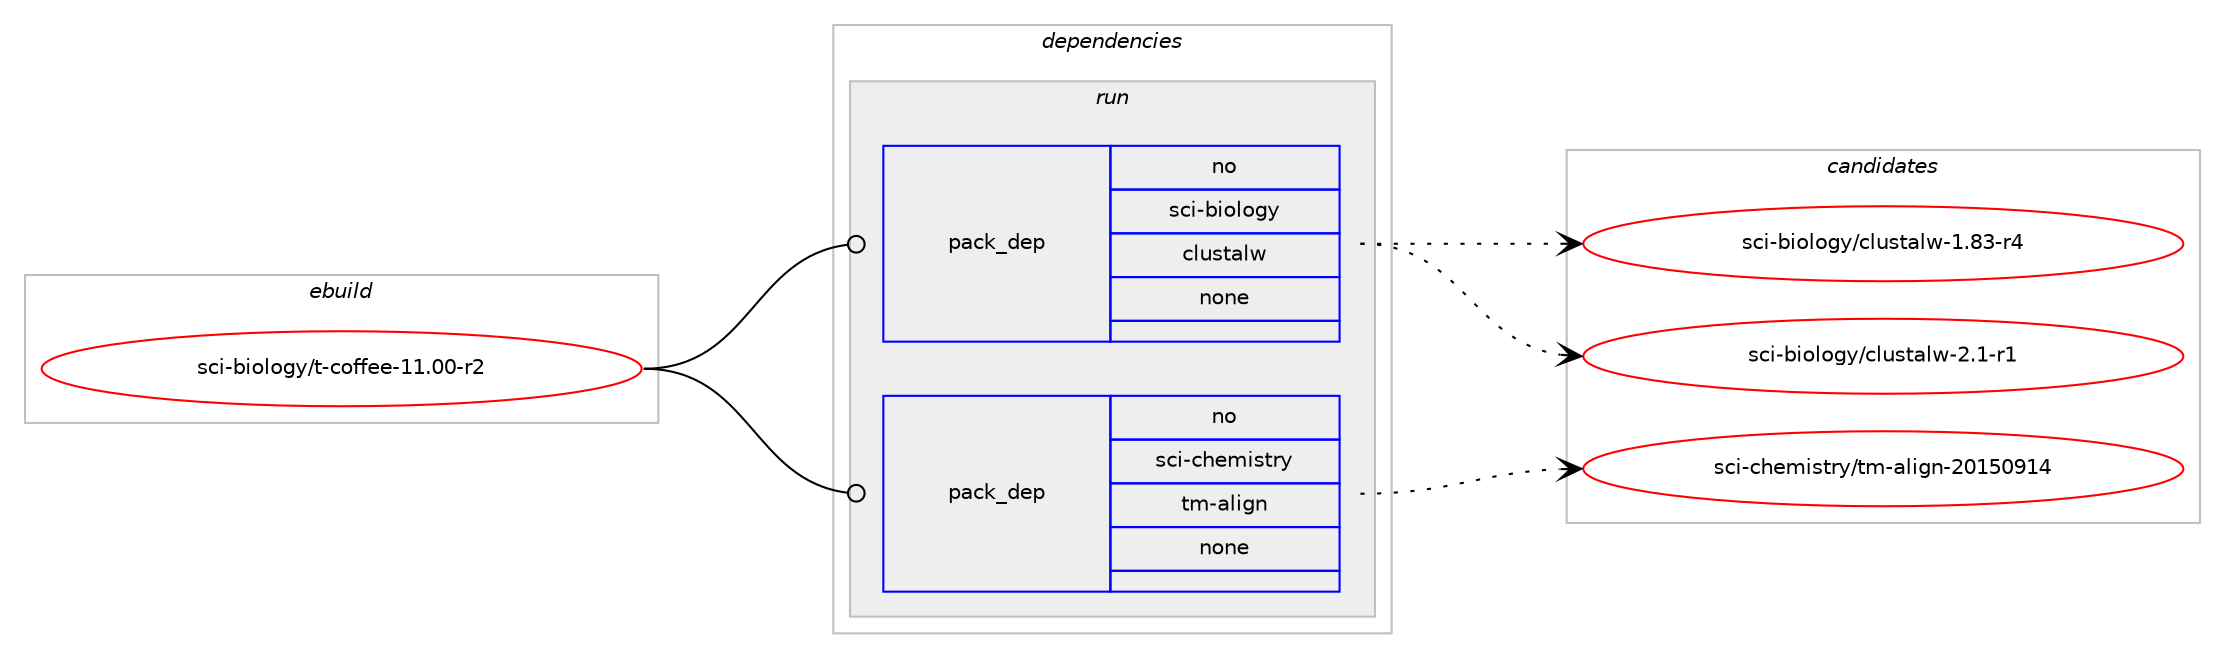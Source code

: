 digraph prolog {

# *************
# Graph options
# *************

newrank=true;
concentrate=true;
compound=true;
graph [rankdir=LR,fontname=Helvetica,fontsize=10,ranksep=1.5];#, ranksep=2.5, nodesep=0.2];
edge  [arrowhead=vee];
node  [fontname=Helvetica,fontsize=10];

# **********
# The ebuild
# **********

subgraph cluster_leftcol {
color=gray;
rank=same;
label=<<i>ebuild</i>>;
id [label="sci-biology/t-coffee-11.00-r2", color=red, width=4, href="../sci-biology/t-coffee-11.00-r2.svg"];
}

# ****************
# The dependencies
# ****************

subgraph cluster_midcol {
color=gray;
label=<<i>dependencies</i>>;
subgraph cluster_compile {
fillcolor="#eeeeee";
style=filled;
label=<<i>compile</i>>;
}
subgraph cluster_compileandrun {
fillcolor="#eeeeee";
style=filled;
label=<<i>compile and run</i>>;
}
subgraph cluster_run {
fillcolor="#eeeeee";
style=filled;
label=<<i>run</i>>;
subgraph pack628956 {
dependency850787 [label=<<TABLE BORDER="0" CELLBORDER="1" CELLSPACING="0" CELLPADDING="4" WIDTH="220"><TR><TD ROWSPAN="6" CELLPADDING="30">pack_dep</TD></TR><TR><TD WIDTH="110">no</TD></TR><TR><TD>sci-biology</TD></TR><TR><TD>clustalw</TD></TR><TR><TD>none</TD></TR><TR><TD></TD></TR></TABLE>>, shape=none, color=blue];
}
id:e -> dependency850787:w [weight=20,style="solid",arrowhead="odot"];
subgraph pack628957 {
dependency850788 [label=<<TABLE BORDER="0" CELLBORDER="1" CELLSPACING="0" CELLPADDING="4" WIDTH="220"><TR><TD ROWSPAN="6" CELLPADDING="30">pack_dep</TD></TR><TR><TD WIDTH="110">no</TD></TR><TR><TD>sci-chemistry</TD></TR><TR><TD>tm-align</TD></TR><TR><TD>none</TD></TR><TR><TD></TD></TR></TABLE>>, shape=none, color=blue];
}
id:e -> dependency850788:w [weight=20,style="solid",arrowhead="odot"];
}
}

# **************
# The candidates
# **************

subgraph cluster_choices {
rank=same;
color=gray;
label=<<i>candidates</i>>;

subgraph choice628956 {
color=black;
nodesep=1;
choice11599105459810511110811110312147991081171151169710811945494656514511452 [label="sci-biology/clustalw-1.83-r4", color=red, width=4,href="../sci-biology/clustalw-1.83-r4.svg"];
choice115991054598105111108111103121479910811711511697108119455046494511449 [label="sci-biology/clustalw-2.1-r1", color=red, width=4,href="../sci-biology/clustalw-2.1-r1.svg"];
dependency850787:e -> choice11599105459810511110811110312147991081171151169710811945494656514511452:w [style=dotted,weight="100"];
dependency850787:e -> choice115991054598105111108111103121479910811711511697108119455046494511449:w [style=dotted,weight="100"];
}
subgraph choice628957 {
color=black;
nodesep=1;
choice115991054599104101109105115116114121471161094597108105103110455048495348574952 [label="sci-chemistry/tm-align-20150914", color=red, width=4,href="../sci-chemistry/tm-align-20150914.svg"];
dependency850788:e -> choice115991054599104101109105115116114121471161094597108105103110455048495348574952:w [style=dotted,weight="100"];
}
}

}
